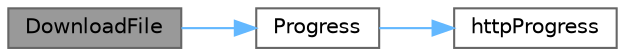 digraph "DownloadFile"
{
 // LATEX_PDF_SIZE
  bgcolor="transparent";
  edge [fontname=Helvetica,fontsize=10,labelfontname=Helvetica,labelfontsize=10];
  node [fontname=Helvetica,fontsize=10,shape=box,height=0.2,width=0.4];
  rankdir="LR";
  Node1 [id="Node000001",label="DownloadFile",height=0.2,width=0.4,color="gray40", fillcolor="grey60", style="filled", fontcolor="black",tooltip="从http上下载一个文件"];
  Node1 -> Node2 [id="edge1_Node000001_Node000002",color="steelblue1",style="solid",tooltip=" "];
  Node2 [id="Node000002",label="Progress",height=0.2,width=0.4,color="grey40", fillcolor="white", style="filled",URL="$class_c_libhttp.html#a9c7ce3aa95fd87935e4e45fe3a3cfb27",tooltip=" "];
  Node2 -> Node3 [id="edge2_Node000002_Node000003",color="steelblue1",style="solid",tooltip=" "];
  Node3 [id="Node000003",label="httpProgress",height=0.2,width=0.4,color="grey40", fillcolor="white", style="filled",URL="$class_c_libhttp.html#afb2a0a23c4cb2ceddd230442e7f9e8f4",tooltip=" "];
}
